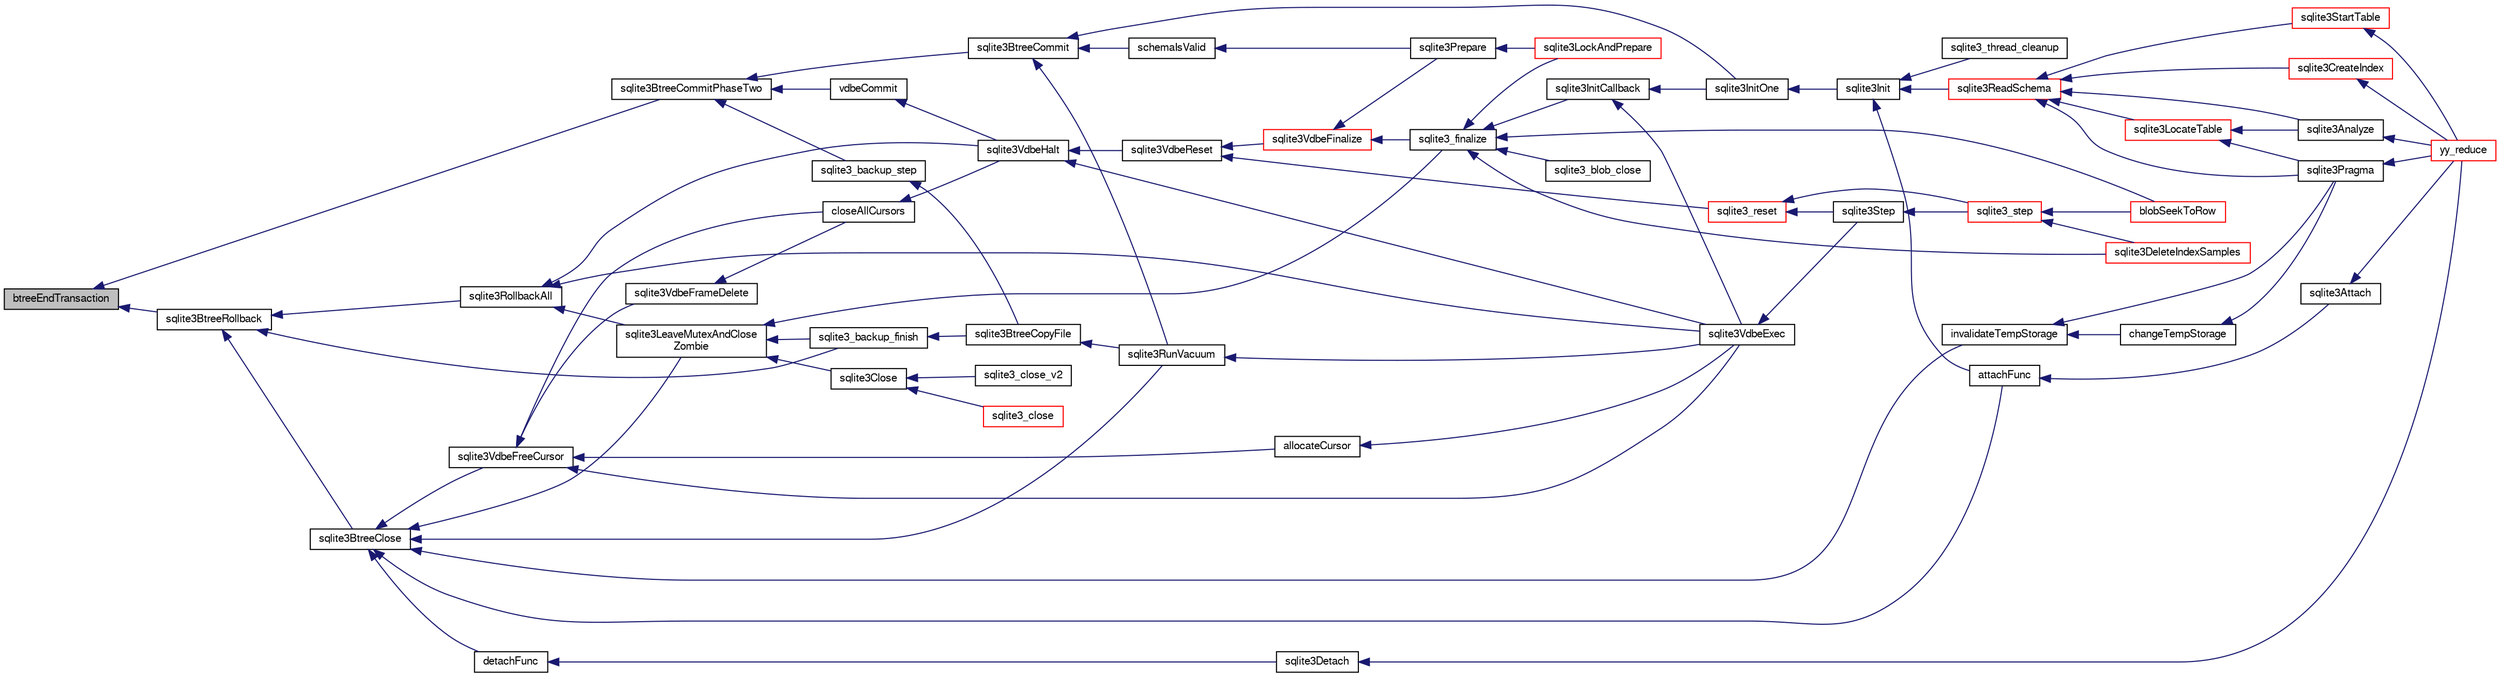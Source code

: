digraph "btreeEndTransaction"
{
  edge [fontname="FreeSans",fontsize="10",labelfontname="FreeSans",labelfontsize="10"];
  node [fontname="FreeSans",fontsize="10",shape=record];
  rankdir="LR";
  Node26209 [label="btreeEndTransaction",height=0.2,width=0.4,color="black", fillcolor="grey75", style="filled", fontcolor="black"];
  Node26209 -> Node26210 [dir="back",color="midnightblue",fontsize="10",style="solid",fontname="FreeSans"];
  Node26210 [label="sqlite3BtreeCommitPhaseTwo",height=0.2,width=0.4,color="black", fillcolor="white", style="filled",URL="$sqlite3_8c.html#a84764f43cb4ca50bcac1fc674e8d6dd9"];
  Node26210 -> Node26211 [dir="back",color="midnightblue",fontsize="10",style="solid",fontname="FreeSans"];
  Node26211 [label="sqlite3BtreeCommit",height=0.2,width=0.4,color="black", fillcolor="white", style="filled",URL="$sqlite3_8c.html#a8e56ab314556935f9f73080147d26419"];
  Node26211 -> Node26212 [dir="back",color="midnightblue",fontsize="10",style="solid",fontname="FreeSans"];
  Node26212 [label="sqlite3InitOne",height=0.2,width=0.4,color="black", fillcolor="white", style="filled",URL="$sqlite3_8c.html#ac4318b25df65269906b0379251fe9b85"];
  Node26212 -> Node26213 [dir="back",color="midnightblue",fontsize="10",style="solid",fontname="FreeSans"];
  Node26213 [label="sqlite3Init",height=0.2,width=0.4,color="black", fillcolor="white", style="filled",URL="$sqlite3_8c.html#aed74e3dc765631a833f522f425ff5a48"];
  Node26213 -> Node26214 [dir="back",color="midnightblue",fontsize="10",style="solid",fontname="FreeSans"];
  Node26214 [label="attachFunc",height=0.2,width=0.4,color="black", fillcolor="white", style="filled",URL="$sqlite3_8c.html#a69cb751a7da501b9a0aa37e0d7c3eaf7"];
  Node26214 -> Node26215 [dir="back",color="midnightblue",fontsize="10",style="solid",fontname="FreeSans"];
  Node26215 [label="sqlite3Attach",height=0.2,width=0.4,color="black", fillcolor="white", style="filled",URL="$sqlite3_8c.html#ae0907fe0b43cc1b4c7e6a16213e8546f"];
  Node26215 -> Node26216 [dir="back",color="midnightblue",fontsize="10",style="solid",fontname="FreeSans"];
  Node26216 [label="yy_reduce",height=0.2,width=0.4,color="red", fillcolor="white", style="filled",URL="$sqlite3_8c.html#a7c419a9b25711c666a9a2449ef377f14"];
  Node26213 -> Node26218 [dir="back",color="midnightblue",fontsize="10",style="solid",fontname="FreeSans"];
  Node26218 [label="sqlite3ReadSchema",height=0.2,width=0.4,color="red", fillcolor="white", style="filled",URL="$sqlite3_8c.html#ac41a97f30334f7d35b2b5713097eca90"];
  Node26218 -> Node26219 [dir="back",color="midnightblue",fontsize="10",style="solid",fontname="FreeSans"];
  Node26219 [label="sqlite3Analyze",height=0.2,width=0.4,color="black", fillcolor="white", style="filled",URL="$sqlite3_8c.html#ac696deb1ccaae3fa855cfbd0bfd4d048"];
  Node26219 -> Node26216 [dir="back",color="midnightblue",fontsize="10",style="solid",fontname="FreeSans"];
  Node26218 -> Node26220 [dir="back",color="midnightblue",fontsize="10",style="solid",fontname="FreeSans"];
  Node26220 [label="sqlite3LocateTable",height=0.2,width=0.4,color="red", fillcolor="white", style="filled",URL="$sqlite3_8c.html#adfeea5b18971250d4ff7f5a44e134d75"];
  Node26220 -> Node26219 [dir="back",color="midnightblue",fontsize="10",style="solid",fontname="FreeSans"];
  Node26220 -> Node26265 [dir="back",color="midnightblue",fontsize="10",style="solid",fontname="FreeSans"];
  Node26265 [label="sqlite3Pragma",height=0.2,width=0.4,color="black", fillcolor="white", style="filled",URL="$sqlite3_8c.html#a111391370f58f8e6a6eca51fd34d62ed"];
  Node26265 -> Node26216 [dir="back",color="midnightblue",fontsize="10",style="solid",fontname="FreeSans"];
  Node26218 -> Node26309 [dir="back",color="midnightblue",fontsize="10",style="solid",fontname="FreeSans"];
  Node26309 [label="sqlite3StartTable",height=0.2,width=0.4,color="red", fillcolor="white", style="filled",URL="$sqlite3_8c.html#af49b4395f39d9078a0dda2484c183012"];
  Node26309 -> Node26216 [dir="back",color="midnightblue",fontsize="10",style="solid",fontname="FreeSans"];
  Node26218 -> Node26226 [dir="back",color="midnightblue",fontsize="10",style="solid",fontname="FreeSans"];
  Node26226 [label="sqlite3CreateIndex",height=0.2,width=0.4,color="red", fillcolor="white", style="filled",URL="$sqlite3_8c.html#a8dbe5e590ab6c58a8c45f34f7c81e825"];
  Node26226 -> Node26216 [dir="back",color="midnightblue",fontsize="10",style="solid",fontname="FreeSans"];
  Node26218 -> Node26265 [dir="back",color="midnightblue",fontsize="10",style="solid",fontname="FreeSans"];
  Node26213 -> Node26313 [dir="back",color="midnightblue",fontsize="10",style="solid",fontname="FreeSans"];
  Node26313 [label="sqlite3_thread_cleanup",height=0.2,width=0.4,color="black", fillcolor="white", style="filled",URL="$sqlite3_8h.html#a34980c829db84f02e1a1599063469f06"];
  Node26211 -> Node26314 [dir="back",color="midnightblue",fontsize="10",style="solid",fontname="FreeSans"];
  Node26314 [label="schemaIsValid",height=0.2,width=0.4,color="black", fillcolor="white", style="filled",URL="$sqlite3_8c.html#a7c466fe28e7ca6f46b8bf72c46d9738d"];
  Node26314 -> Node26315 [dir="back",color="midnightblue",fontsize="10",style="solid",fontname="FreeSans"];
  Node26315 [label="sqlite3Prepare",height=0.2,width=0.4,color="black", fillcolor="white", style="filled",URL="$sqlite3_8c.html#acb25890858d0bf4b12eb7aae569f0c7b"];
  Node26315 -> Node26316 [dir="back",color="midnightblue",fontsize="10",style="solid",fontname="FreeSans"];
  Node26316 [label="sqlite3LockAndPrepare",height=0.2,width=0.4,color="red", fillcolor="white", style="filled",URL="$sqlite3_8c.html#a5db1ec5589aa2b02c6d979211a8789bd"];
  Node26211 -> Node26411 [dir="back",color="midnightblue",fontsize="10",style="solid",fontname="FreeSans"];
  Node26411 [label="sqlite3RunVacuum",height=0.2,width=0.4,color="black", fillcolor="white", style="filled",URL="$sqlite3_8c.html#a5e83ddc7b3e7e8e79ad5d1fc92de1d2f"];
  Node26411 -> Node26341 [dir="back",color="midnightblue",fontsize="10",style="solid",fontname="FreeSans"];
  Node26341 [label="sqlite3VdbeExec",height=0.2,width=0.4,color="black", fillcolor="white", style="filled",URL="$sqlite3_8c.html#a8ce40a614bdc56719c4d642b1e4dfb21"];
  Node26341 -> Node26342 [dir="back",color="midnightblue",fontsize="10",style="solid",fontname="FreeSans"];
  Node26342 [label="sqlite3Step",height=0.2,width=0.4,color="black", fillcolor="white", style="filled",URL="$sqlite3_8c.html#a3f2872e873e2758a4beedad1d5113554"];
  Node26342 -> Node26318 [dir="back",color="midnightblue",fontsize="10",style="solid",fontname="FreeSans"];
  Node26318 [label="sqlite3_step",height=0.2,width=0.4,color="red", fillcolor="white", style="filled",URL="$sqlite3_8h.html#ac1e491ce36b7471eb28387f7d3c74334"];
  Node26318 -> Node26337 [dir="back",color="midnightblue",fontsize="10",style="solid",fontname="FreeSans"];
  Node26337 [label="blobSeekToRow",height=0.2,width=0.4,color="red", fillcolor="white", style="filled",URL="$sqlite3_8c.html#afff57e13332b98c8a44a7cebe38962ab"];
  Node26318 -> Node26339 [dir="back",color="midnightblue",fontsize="10",style="solid",fontname="FreeSans"];
  Node26339 [label="sqlite3DeleteIndexSamples",height=0.2,width=0.4,color="red", fillcolor="white", style="filled",URL="$sqlite3_8c.html#aaeda0302fbf61397ec009f65bed047ef"];
  Node26210 -> Node26409 [dir="back",color="midnightblue",fontsize="10",style="solid",fontname="FreeSans"];
  Node26409 [label="sqlite3_backup_step",height=0.2,width=0.4,color="black", fillcolor="white", style="filled",URL="$sqlite3_8h.html#a1699b75e98d082eebc465a9e64c35269"];
  Node26409 -> Node26410 [dir="back",color="midnightblue",fontsize="10",style="solid",fontname="FreeSans"];
  Node26410 [label="sqlite3BtreeCopyFile",height=0.2,width=0.4,color="black", fillcolor="white", style="filled",URL="$sqlite3_8c.html#a4d9e19a79f0d5c1dfcef0bd137ae83f9"];
  Node26410 -> Node26411 [dir="back",color="midnightblue",fontsize="10",style="solid",fontname="FreeSans"];
  Node26210 -> Node26473 [dir="back",color="midnightblue",fontsize="10",style="solid",fontname="FreeSans"];
  Node26473 [label="vdbeCommit",height=0.2,width=0.4,color="black", fillcolor="white", style="filled",URL="$sqlite3_8c.html#a5d7f1e0625451b987728f600cfe1b92d"];
  Node26473 -> Node26416 [dir="back",color="midnightblue",fontsize="10",style="solid",fontname="FreeSans"];
  Node26416 [label="sqlite3VdbeHalt",height=0.2,width=0.4,color="black", fillcolor="white", style="filled",URL="$sqlite3_8c.html#a8d1d99703d999190fbc35ecc981cb709"];
  Node26416 -> Node26417 [dir="back",color="midnightblue",fontsize="10",style="solid",fontname="FreeSans"];
  Node26417 [label="sqlite3VdbeReset",height=0.2,width=0.4,color="black", fillcolor="white", style="filled",URL="$sqlite3_8c.html#a315a913742f7267f90d46d41446353b1"];
  Node26417 -> Node26418 [dir="back",color="midnightblue",fontsize="10",style="solid",fontname="FreeSans"];
  Node26418 [label="sqlite3VdbeFinalize",height=0.2,width=0.4,color="red", fillcolor="white", style="filled",URL="$sqlite3_8c.html#af81e0c8d03b71610d3a826469f67bbd4"];
  Node26418 -> Node26419 [dir="back",color="midnightblue",fontsize="10",style="solid",fontname="FreeSans"];
  Node26419 [label="sqlite3_finalize",height=0.2,width=0.4,color="black", fillcolor="white", style="filled",URL="$sqlite3_8h.html#a801195c0f771d40bb4be1e40f3b88945"];
  Node26419 -> Node26337 [dir="back",color="midnightblue",fontsize="10",style="solid",fontname="FreeSans"];
  Node26419 -> Node26420 [dir="back",color="midnightblue",fontsize="10",style="solid",fontname="FreeSans"];
  Node26420 [label="sqlite3_blob_close",height=0.2,width=0.4,color="black", fillcolor="white", style="filled",URL="$sqlite3_8h.html#a8885ae884821e14e1e4501183c5833d6"];
  Node26419 -> Node26339 [dir="back",color="midnightblue",fontsize="10",style="solid",fontname="FreeSans"];
  Node26419 -> Node26421 [dir="back",color="midnightblue",fontsize="10",style="solid",fontname="FreeSans"];
  Node26421 [label="sqlite3InitCallback",height=0.2,width=0.4,color="black", fillcolor="white", style="filled",URL="$sqlite3_8c.html#a5183ff3c8b5311c7332250013ee018b3"];
  Node26421 -> Node26341 [dir="back",color="midnightblue",fontsize="10",style="solid",fontname="FreeSans"];
  Node26421 -> Node26212 [dir="back",color="midnightblue",fontsize="10",style="solid",fontname="FreeSans"];
  Node26419 -> Node26316 [dir="back",color="midnightblue",fontsize="10",style="solid",fontname="FreeSans"];
  Node26418 -> Node26315 [dir="back",color="midnightblue",fontsize="10",style="solid",fontname="FreeSans"];
  Node26417 -> Node26430 [dir="back",color="midnightblue",fontsize="10",style="solid",fontname="FreeSans"];
  Node26430 [label="sqlite3_reset",height=0.2,width=0.4,color="red", fillcolor="white", style="filled",URL="$sqlite3_8h.html#a758efebc2e95694959ab0e74b397984c"];
  Node26430 -> Node26342 [dir="back",color="midnightblue",fontsize="10",style="solid",fontname="FreeSans"];
  Node26430 -> Node26318 [dir="back",color="midnightblue",fontsize="10",style="solid",fontname="FreeSans"];
  Node26416 -> Node26341 [dir="back",color="midnightblue",fontsize="10",style="solid",fontname="FreeSans"];
  Node26209 -> Node26474 [dir="back",color="midnightblue",fontsize="10",style="solid",fontname="FreeSans"];
  Node26474 [label="sqlite3BtreeRollback",height=0.2,width=0.4,color="black", fillcolor="white", style="filled",URL="$sqlite3_8c.html#a317473acdafdd688385c8954f09de186"];
  Node26474 -> Node26475 [dir="back",color="midnightblue",fontsize="10",style="solid",fontname="FreeSans"];
  Node26475 [label="sqlite3BtreeClose",height=0.2,width=0.4,color="black", fillcolor="white", style="filled",URL="$sqlite3_8c.html#a729b65009b66a99200496b09c124df01"];
  Node26475 -> Node26476 [dir="back",color="midnightblue",fontsize="10",style="solid",fontname="FreeSans"];
  Node26476 [label="sqlite3VdbeFreeCursor",height=0.2,width=0.4,color="black", fillcolor="white", style="filled",URL="$sqlite3_8c.html#a0f9084083e1d0639708934630f33d6ef"];
  Node26476 -> Node26477 [dir="back",color="midnightblue",fontsize="10",style="solid",fontname="FreeSans"];
  Node26477 [label="sqlite3VdbeFrameDelete",height=0.2,width=0.4,color="black", fillcolor="white", style="filled",URL="$sqlite3_8c.html#adb3773fdfb1685857e28891f76365900"];
  Node26477 -> Node26478 [dir="back",color="midnightblue",fontsize="10",style="solid",fontname="FreeSans"];
  Node26478 [label="closeAllCursors",height=0.2,width=0.4,color="black", fillcolor="white", style="filled",URL="$sqlite3_8c.html#af1ac189735864dd6989a8c5af4557547"];
  Node26478 -> Node26416 [dir="back",color="midnightblue",fontsize="10",style="solid",fontname="FreeSans"];
  Node26476 -> Node26478 [dir="back",color="midnightblue",fontsize="10",style="solid",fontname="FreeSans"];
  Node26476 -> Node26479 [dir="back",color="midnightblue",fontsize="10",style="solid",fontname="FreeSans"];
  Node26479 [label="allocateCursor",height=0.2,width=0.4,color="black", fillcolor="white", style="filled",URL="$sqlite3_8c.html#a5083c054ea81802294e539b00a57aad4"];
  Node26479 -> Node26341 [dir="back",color="midnightblue",fontsize="10",style="solid",fontname="FreeSans"];
  Node26476 -> Node26341 [dir="back",color="midnightblue",fontsize="10",style="solid",fontname="FreeSans"];
  Node26475 -> Node26214 [dir="back",color="midnightblue",fontsize="10",style="solid",fontname="FreeSans"];
  Node26475 -> Node26412 [dir="back",color="midnightblue",fontsize="10",style="solid",fontname="FreeSans"];
  Node26412 [label="detachFunc",height=0.2,width=0.4,color="black", fillcolor="white", style="filled",URL="$sqlite3_8c.html#a2b3dd04cb87abd088926ab0082a60b77"];
  Node26412 -> Node26259 [dir="back",color="midnightblue",fontsize="10",style="solid",fontname="FreeSans"];
  Node26259 [label="sqlite3Detach",height=0.2,width=0.4,color="black", fillcolor="white", style="filled",URL="$sqlite3_8c.html#ab1a5a0b01c7560aef5e0b8603a68747d"];
  Node26259 -> Node26216 [dir="back",color="midnightblue",fontsize="10",style="solid",fontname="FreeSans"];
  Node26475 -> Node26413 [dir="back",color="midnightblue",fontsize="10",style="solid",fontname="FreeSans"];
  Node26413 [label="invalidateTempStorage",height=0.2,width=0.4,color="black", fillcolor="white", style="filled",URL="$sqlite3_8c.html#a759777a1eb3c3e96a5af94932b39e69a"];
  Node26413 -> Node26414 [dir="back",color="midnightblue",fontsize="10",style="solid",fontname="FreeSans"];
  Node26414 [label="changeTempStorage",height=0.2,width=0.4,color="black", fillcolor="white", style="filled",URL="$sqlite3_8c.html#abd43abe0a0959a45c786b9865ed52904"];
  Node26414 -> Node26265 [dir="back",color="midnightblue",fontsize="10",style="solid",fontname="FreeSans"];
  Node26413 -> Node26265 [dir="back",color="midnightblue",fontsize="10",style="solid",fontname="FreeSans"];
  Node26475 -> Node26411 [dir="back",color="midnightblue",fontsize="10",style="solid",fontname="FreeSans"];
  Node26475 -> Node26432 [dir="back",color="midnightblue",fontsize="10",style="solid",fontname="FreeSans"];
  Node26432 [label="sqlite3LeaveMutexAndClose\lZombie",height=0.2,width=0.4,color="black", fillcolor="white", style="filled",URL="$sqlite3_8c.html#afe3a37c29dcb0fe9fc15fe07a3976f59"];
  Node26432 -> Node26433 [dir="back",color="midnightblue",fontsize="10",style="solid",fontname="FreeSans"];
  Node26433 [label="sqlite3_backup_finish",height=0.2,width=0.4,color="black", fillcolor="white", style="filled",URL="$sqlite3_8h.html#a176857dd58d99be53b6d7305533e0048"];
  Node26433 -> Node26410 [dir="back",color="midnightblue",fontsize="10",style="solid",fontname="FreeSans"];
  Node26432 -> Node26419 [dir="back",color="midnightblue",fontsize="10",style="solid",fontname="FreeSans"];
  Node26432 -> Node26434 [dir="back",color="midnightblue",fontsize="10",style="solid",fontname="FreeSans"];
  Node26434 [label="sqlite3Close",height=0.2,width=0.4,color="black", fillcolor="white", style="filled",URL="$sqlite3_8c.html#aa9f2e73837bba8d721dbde0964ffce11"];
  Node26434 -> Node26435 [dir="back",color="midnightblue",fontsize="10",style="solid",fontname="FreeSans"];
  Node26435 [label="sqlite3_close",height=0.2,width=0.4,color="red", fillcolor="white", style="filled",URL="$sqlite3_8h.html#ac43c9032fc6ef3b2a231dc3a9fa44b2d"];
  Node26434 -> Node26442 [dir="back",color="midnightblue",fontsize="10",style="solid",fontname="FreeSans"];
  Node26442 [label="sqlite3_close_v2",height=0.2,width=0.4,color="black", fillcolor="white", style="filled",URL="$sqlite3_8h.html#ad2cb8462eaba28b4c8410ef55a4282b4"];
  Node26474 -> Node26433 [dir="back",color="midnightblue",fontsize="10",style="solid",fontname="FreeSans"];
  Node26474 -> Node26415 [dir="back",color="midnightblue",fontsize="10",style="solid",fontname="FreeSans"];
  Node26415 [label="sqlite3RollbackAll",height=0.2,width=0.4,color="black", fillcolor="white", style="filled",URL="$sqlite3_8c.html#ad902dd388d73208539f557962e3fe6bb"];
  Node26415 -> Node26416 [dir="back",color="midnightblue",fontsize="10",style="solid",fontname="FreeSans"];
  Node26415 -> Node26341 [dir="back",color="midnightblue",fontsize="10",style="solid",fontname="FreeSans"];
  Node26415 -> Node26432 [dir="back",color="midnightblue",fontsize="10",style="solid",fontname="FreeSans"];
}
